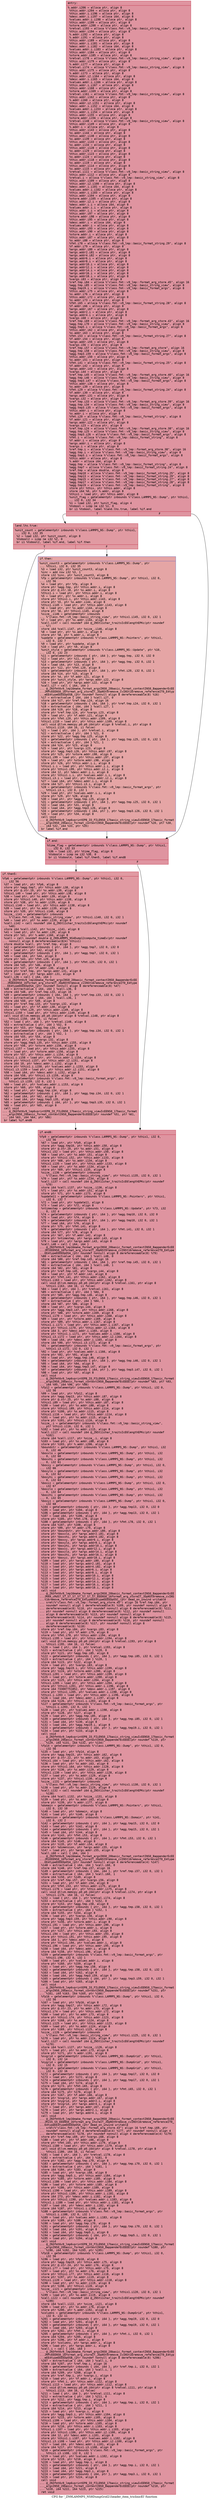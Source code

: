 digraph "CFG for '_ZN9LAMMPS_NS8DumpGrid21header_item_triclinicEl' function" {
	label="CFG for '_ZN9LAMMPS_NS8DumpGrid21header_item_triclinicEl' function";

	Node0x557f62c74370 [shape=record,color="#b70d28ff", style=filled, fillcolor="#b70d2870" fontname="Courier",label="{entry:\l|  %.addr.i206 = alloca ptr, align 8\l  %this.addr.i204 = alloca ptr, align 8\l  %this.addr.i.i196 = alloca ptr, align 8\l  %desc.addr.i.i197 = alloca i64, align 8\l  %values.addr.i.i198 = alloca ptr, align 8\l  %this.addr.i199 = alloca ptr, align 8\l  %store.addr.i200 = alloca ptr, align 8\l  %retval.i193 = alloca %\"class.fmt::v9_lmp::basic_string_view\", align 8\l  %this.addr.i194 = alloca ptr, align 8\l  %.addr.i192 = alloca ptr, align 8\l  %.addr.i191 = alloca ptr, align 8\l  %this.addr.i189 = alloca ptr, align 8\l  %this.addr.i.i181 = alloca ptr, align 8\l  %desc.addr.i.i182 = alloca i64, align 8\l  %values.addr.i.i183 = alloca ptr, align 8\l  %this.addr.i184 = alloca ptr, align 8\l  %store.addr.i185 = alloca ptr, align 8\l  %retval.i178 = alloca %\"class.fmt::v9_lmp::basic_string_view\", align 8\l  %this.addr.i179 = alloca ptr, align 8\l  %.addr.i177 = alloca ptr, align 8\l  %retval.i174 = alloca %\"class.fmt::v9_lmp::basic_string_view\", align 8\l  %this.addr.i175 = alloca ptr, align 8\l  %.addr.i173 = alloca ptr, align 8\l  %this.addr.i2.i164 = alloca ptr, align 8\l  %desc.addr.i.i165 = alloca i64, align 8\l  %values.addr.i.i166 = alloca ptr, align 8\l  %this.addr.i.i167 = alloca ptr, align 8\l  %this.addr.i168 = alloca ptr, align 8\l  %store.addr.i169 = alloca ptr, align 8\l  %retval.i161 = alloca %\"class.fmt::v9_lmp::basic_string_view\", align 8\l  %this.addr.i162 = alloca ptr, align 8\l  %.addr.i160 = alloca ptr, align 8\l  %this.addr.i2.i151 = alloca ptr, align 8\l  %desc.addr.i.i152 = alloca i64, align 8\l  %values.addr.i.i153 = alloca ptr, align 8\l  %this.addr.i.i154 = alloca ptr, align 8\l  %this.addr.i155 = alloca ptr, align 8\l  %store.addr.i156 = alloca ptr, align 8\l  %retval.i148 = alloca %\"class.fmt::v9_lmp::basic_string_view\", align 8\l  %this.addr.i149 = alloca ptr, align 8\l  %.addr.i = alloca ptr, align 8\l  %this.addr.i143 = alloca ptr, align 8\l  %s.addr.i144 = alloca ptr, align 8\l  %this.addr.i138 = alloca ptr, align 8\l  %s.addr.i139 = alloca ptr, align 8\l  %this.addr.i133 = alloca ptr, align 8\l  %s.addr.i134 = alloca ptr, align 8\l  %this.addr.i128 = alloca ptr, align 8\l  %s.addr.i129 = alloca ptr, align 8\l  %this.addr.i123 = alloca ptr, align 8\l  %s.addr.i124 = alloca ptr, align 8\l  %this.addr.i118 = alloca ptr, align 8\l  %s.addr.i119 = alloca ptr, align 8\l  %this.addr.i114 = alloca ptr, align 8\l  %s.addr.i115 = alloca ptr, align 8\l  %retval.i111 = alloca %\"class.fmt::v9_lmp::basic_string_view\", align 8\l  %this.addr.i112 = alloca ptr, align 8\l  %retval.i = alloca %\"class.fmt::v9_lmp::basic_string_view\", align 8\l  %this.addr.i109 = alloca ptr, align 8\l  %this.addr.i2.i100 = alloca ptr, align 8\l  %desc.addr.i.i101 = alloca i64, align 8\l  %values.addr.i.i102 = alloca ptr, align 8\l  %this.addr.i.i103 = alloca ptr, align 8\l  %this.addr.i104 = alloca ptr, align 8\l  %store.addr.i105 = alloca ptr, align 8\l  %this.addr.i2.i = alloca ptr, align 8\l  %desc.addr.i.i = alloca i64, align 8\l  %values.addr.i.i = alloca ptr, align 8\l  %this.addr.i.i = alloca ptr, align 8\l  %this.addr.i97 = alloca ptr, align 8\l  %store.addr.i98 = alloca ptr, align 8\l  %this.addr.i95 = alloca ptr, align 8\l  %desc.addr.i = alloca i64, align 8\l  %values.addr.i = alloca ptr, align 8\l  %this.addr.i93 = alloca ptr, align 8\l  %this.addr.i90 = alloca ptr, align 8\l  %store.addr.i = alloca ptr, align 8\l  %this.addr.i87 = alloca ptr, align 8\l  %s.addr.i88 = alloca ptr, align 8\l  %fmt.i78 = alloca %\"class.fmt::v9_lmp::basic_format_string.29\", align 8\l  %f.addr.i79 = alloca ptr, align 8\l  %args.addr.i80 = alloca ptr, align 8\l  %args.addr2.i81 = alloca ptr, align 8\l  %args.addr4.i82 = alloca ptr, align 8\l  %args.addr6.i = alloca ptr, align 8\l  %args.addr8.i = alloca ptr, align 8\l  %args.addr10.i = alloca ptr, align 8\l  %args.addr12.i = alloca ptr, align 8\l  %args.addr14.i = alloca ptr, align 8\l  %args.addr16.i = alloca ptr, align 8\l  %args.addr18.i = alloca ptr, align 8\l  %vargs.i83 = alloca ptr, align 8\l  %ref.tmp.i84 = alloca %\"class.fmt::v9_lmp::format_arg_store.45\", align 16\l  %agg.tmp.i85 = alloca %\"class.fmt::v9_lmp::basic_string_view\", align 8\l  %agg.tmp19.i = alloca %\"class.fmt::v9_lmp::basic_format_args\", align 8\l  %this.addr.i75 = alloca ptr, align 8\l  %s.addr.i76 = alloca ptr, align 8\l  %this.addr.i72 = alloca ptr, align 8\l  %s.addr.i73 = alloca ptr, align 8\l  %fmt.i65 = alloca %\"class.fmt::v9_lmp::basic_format_string.28\", align 8\l  %f.addr.i66 = alloca ptr, align 8\l  %args.addr.i67 = alloca ptr, align 8\l  %args.addr2.i = alloca ptr, align 8\l  %args.addr4.i = alloca ptr, align 8\l  %vargs.i68 = alloca ptr, align 8\l  %ref.tmp.i69 = alloca %\"class.fmt::v9_lmp::format_arg_store.43\", align 16\l  %agg.tmp.i70 = alloca %\"class.fmt::v9_lmp::basic_string_view\", align 8\l  %agg.tmp5.i = alloca %\"class.fmt::v9_lmp::basic_format_args\", align 8\l  %this.addr.i62 = alloca ptr, align 8\l  %s.addr.i63 = alloca ptr, align 8\l  %fmt.i53 = alloca %\"class.fmt::v9_lmp::basic_format_string.27\", align 8\l  %f.addr.i54 = alloca ptr, align 8\l  %args.addr.i55 = alloca ptr, align 8\l  %vargs.i56 = alloca ptr, align 8\l  %ref.tmp.i57 = alloca %\"class.fmt::v9_lmp::format_arg_store\", align 16\l  %agg.tmp.i58 = alloca %\"class.fmt::v9_lmp::basic_string_view\", align 8\l  %agg.tmp3.i59 = alloca %\"class.fmt::v9_lmp::basic_format_args\", align 8\l  %this.addr.i50 = alloca ptr, align 8\l  %s.addr.i51 = alloca ptr, align 8\l  %fmt.i41 = alloca %\"class.fmt::v9_lmp::basic_format_string.25\", align 8\l  %f.addr.i42 = alloca ptr, align 8\l  %args.addr.i43 = alloca ptr, align 8\l  %vargs.i44 = alloca ptr, align 8\l  %ref.tmp.i45 = alloca %\"class.fmt::v9_lmp::format_arg_store.40\", align 16\l  %agg.tmp.i46 = alloca %\"class.fmt::v9_lmp::basic_string_view\", align 8\l  %agg.tmp3.i47 = alloca %\"class.fmt::v9_lmp::basic_format_args\", align 8\l  %this.addr.i38 = alloca ptr, align 8\l  %s.addr.i39 = alloca ptr, align 8\l  %fmt.i29 = alloca %\"class.fmt::v9_lmp::basic_format_string.24\", align 8\l  %f.addr.i30 = alloca ptr, align 8\l  %args.addr.i31 = alloca ptr, align 8\l  %vargs.i32 = alloca ptr, align 8\l  %ref.tmp.i33 = alloca %\"class.fmt::v9_lmp::format_arg_store.39\", align 16\l  %agg.tmp.i34 = alloca %\"class.fmt::v9_lmp::basic_string_view\", align 8\l  %agg.tmp3.i35 = alloca %\"class.fmt::v9_lmp::basic_format_args\", align 8\l  %this.addr.i = alloca ptr, align 8\l  %s.addr.i = alloca ptr, align 8\l  %fmt.i20 = alloca %\"class.fmt::v9_lmp::basic_format_string\", align 8\l  %f.addr.i21 = alloca ptr, align 8\l  %args.addr.i22 = alloca ptr, align 8\l  %vargs.i23 = alloca ptr, align 8\l  %ref.tmp.i24 = alloca %\"class.fmt::v9_lmp::format_arg_store.38\", align 16\l  %agg.tmp.i25 = alloca %\"class.fmt::v9_lmp::basic_string_view\", align 8\l  %agg.tmp3.i26 = alloca %\"class.fmt::v9_lmp::basic_format_args\", align 8\l  %fmt.i = alloca %\"class.fmt::v9_lmp::basic_format_string\", align 8\l  %f.addr.i = alloca ptr, align 8\l  %args.addr.i = alloca ptr, align 8\l  %vargs.i = alloca ptr, align 8\l  %ref.tmp.i = alloca %\"class.fmt::v9_lmp::format_arg_store.38\", align 16\l  %agg.tmp.i = alloca %\"class.fmt::v9_lmp::basic_string_view\", align 8\l  %agg.tmp3.i = alloca %\"class.fmt::v9_lmp::basic_format_args\", align 8\l  %this.addr = alloca ptr, align 8\l  %.addr = alloca i64, align 8\l  %agg.tmp = alloca %\"class.fmt::v9_lmp::basic_format_string\", align 8\l  %agg.tmp7 = alloca %\"class.fmt::v9_lmp::basic_format_string.24\", align 8\l  %ref.tmp = alloca double, align 8\l  %agg.tmp10 = alloca %\"class.fmt::v9_lmp::basic_format_string.25\", align 8\l  %agg.tmp13 = alloca %\"class.fmt::v9_lmp::basic_format_string.29\", align 8\l  %agg.tmp15 = alloca %\"class.fmt::v9_lmp::basic_format_string.27\", align 8\l  %agg.tmp17 = alloca %\"class.fmt::v9_lmp::basic_format_string.28\", align 8\l  %agg.tmp19 = alloca %\"class.fmt::v9_lmp::basic_format_string\", align 8\l  store ptr %this, ptr %this.addr, align 8\l  store i64 %0, ptr %.addr, align 8\l  %this1 = load ptr, ptr %this.addr, align 8\l  %unit_flag = getelementptr inbounds %\"class.LAMMPS_NS::Dump\", ptr %this1,\l... i32 0, i32 34\l  %1 = load i32, ptr %unit_flag, align 4\l  %tobool = icmp ne i32 %1, 0\l  br i1 %tobool, label %land.lhs.true, label %if.end\l|{<s0>T|<s1>F}}"];
	Node0x557f62c74370:s0 -> Node0x557f62c7e0f0[tooltip="entry -> land.lhs.true\nProbability 62.50%" ];
	Node0x557f62c74370:s1 -> Node0x557f62c7e170[tooltip="entry -> if.end\nProbability 37.50%" ];
	Node0x557f62c7e0f0 [shape=record,color="#b70d28ff", style=filled, fillcolor="#bb1b2c70" fontname="Courier",label="{land.lhs.true:\l|  %unit_count = getelementptr inbounds %\"class.LAMMPS_NS::Dump\", ptr %this1,\l... i32 0, i32 35\l  %2 = load i32, ptr %unit_count, align 8\l  %tobool2 = icmp ne i32 %2, 0\l  br i1 %tobool2, label %if.end, label %if.then\l|{<s0>T|<s1>F}}"];
	Node0x557f62c7e0f0:s0 -> Node0x557f62c7e170[tooltip="land.lhs.true -> if.end\nProbability 62.50%" ];
	Node0x557f62c7e0f0:s1 -> Node0x557f62c7e4e0[tooltip="land.lhs.true -> if.then\nProbability 37.50%" ];
	Node0x557f62c7e4e0 [shape=record,color="#3d50c3ff", style=filled, fillcolor="#c5333470" fontname="Courier",label="{if.then:\l|  %unit_count3 = getelementptr inbounds %\"class.LAMMPS_NS::Dump\", ptr\l... %this1, i32 0, i32 35\l  %3 = load i32, ptr %unit_count3, align 8\l  %inc = add nsw i32 %3, 1\l  store i32 %inc, ptr %unit_count3, align 8\l  %fp = getelementptr inbounds %\"class.LAMMPS_NS::Dump\", ptr %this1, i32 0,\l... i32 56\l  %4 = load ptr, ptr %fp, align 8\l  store ptr %agg.tmp, ptr %this.addr.i, align 8\l  store ptr @.str.18, ptr %s.addr.i, align 8\l  %this1.i = load ptr, ptr %this.addr.i, align 8\l  %5 = load ptr, ptr %s.addr.i, align 8\l  store ptr %this1.i, ptr %this.addr.i143, align 8\l  store ptr %5, ptr %s.addr.i144, align 8\l  %this1.i145 = load ptr, ptr %this.addr.i143, align 8\l  %6 = load ptr, ptr %s.addr.i144, align 8\l  store ptr %6, ptr %this1.i145, align 8\l  %size_.i146 = getelementptr inbounds\l... %\"class.fmt::v9_lmp::basic_string_view\", ptr %this1.i145, i32 0, i32 1\l  %7 = load ptr, ptr %s.addr.i144, align 8\l  %call.i147 = call noundef i64 @_ZNSt11char_traitsIcE6lengthEPKc(ptr noundef\l... %7)\l  store i64 %call.i147, ptr %size_.i146, align 8\l  %8 = load ptr, ptr %s.addr.i, align 8\l  store ptr %8, ptr %.addr.i, align 8\l  %update = getelementptr inbounds %\"class.LAMMPS_NS::Pointers\", ptr %this1,\l... i32 0, i32 7\l  %9 = load ptr, ptr %update, align 8\l  %10 = load ptr, ptr %9, align 8\l  %unit_style = getelementptr inbounds %\"class.LAMMPS_NS::Update\", ptr %10,\l... i32 0, i32 23\l  %11 = getelementptr inbounds \{ ptr, i64 \}, ptr %agg.tmp, i32 0, i32 0\l  %12 = load ptr, ptr %11, align 8\l  %13 = getelementptr inbounds \{ ptr, i64 \}, ptr %agg.tmp, i32 0, i32 1\l  %14 = load i64, ptr %13, align 8\l  store ptr %12, ptr %fmt.i20, align 8\l  %15 = getelementptr inbounds \{ ptr, i64 \}, ptr %fmt.i20, i32 0, i32 1\l  store i64 %14, ptr %15, align 8\l  store ptr %4, ptr %f.addr.i21, align 8\l  store ptr %unit_style, ptr %args.addr.i22, align 8\l  %16 = load ptr, ptr %args.addr.i22, align 8\l  %call.i27 = call \{ i64, i64 \}\l... @_ZN3fmt6v9_lmp16make_format_argsINS0_20basic_format_contextINS0_8appenderEcEE\l...JRPcEEENS0_16format_arg_storeIT_JDpNSt9remove_cvINSt16remove_referenceIT0_E4typ\l...eEE4typeEEEEDpOSB_(ptr noundef nonnull align 8 dereferenceable(8) %16)\l  %17 = extractvalue \{ i64, i64 \} %call.i27, 0\l  store i64 %17, ptr %ref.tmp.i24, align 16\l  %18 = getelementptr inbounds \{ i64, i64 \}, ptr %ref.tmp.i24, i32 0, i32 1\l  %19 = extractvalue \{ i64, i64 \} %call.i27, 1\l  store i64 %19, ptr %18, align 8\l  store ptr %ref.tmp.i24, ptr %vargs.i23, align 8\l  %20 = load ptr, ptr %f.addr.i21, align 8\l  store ptr %fmt.i20, ptr %this.addr.i109, align 8\l  %this1.i110 = load ptr, ptr %this.addr.i109, align 8\l  call void @llvm.memcpy.p0.p0.i64(ptr align 8 %retval.i, ptr align 8\l... %this1.i110, i64 16, i1 false)\l  %21 = load \{ ptr, i64 \}, ptr %retval.i, align 8\l  %22 = extractvalue \{ ptr, i64 \} %21, 0\l  store ptr %22, ptr %agg.tmp.i25, align 8\l  %23 = getelementptr inbounds \{ ptr, i64 \}, ptr %agg.tmp.i25, i32 0, i32 1\l  %24 = extractvalue \{ ptr, i64 \} %21, 1\l  store i64 %24, ptr %23, align 8\l  %25 = load ptr, ptr %vargs.i23, align 8\l  store ptr %agg.tmp3.i26, ptr %this.addr.i97, align 8\l  store ptr %25, ptr %store.addr.i98, align 8\l  %this1.i99 = load ptr, ptr %this.addr.i97, align 8\l  %26 = load ptr, ptr %store.addr.i98, align 8\l  store ptr %26, ptr %this.addr.i.i, align 8\l  %this1.i.i = load ptr, ptr %this.addr.i.i, align 8\l  store ptr %this1.i99, ptr %this.addr.i2.i, align 8\l  store i64 12, ptr %desc.addr.i.i, align 8\l  store ptr %this1.i.i, ptr %values.addr.i.i, align 8\l  %this1.i3.i = load ptr, ptr %this.addr.i2.i, align 8\l  %27 = load i64, ptr %desc.addr.i.i, align 8\l  store i64 %27, ptr %this1.i3.i, align 8\l  %28 = getelementptr inbounds %\"class.fmt::v9_lmp::basic_format_args\", ptr\l... %this1.i3.i, i32 0, i32 1\l  %29 = load ptr, ptr %values.addr.i.i, align 8\l  store ptr %29, ptr %28, align 8\l  %30 = load ptr, ptr %agg.tmp.i25, align 8\l  %31 = getelementptr inbounds \{ ptr, i64 \}, ptr %agg.tmp.i25, i32 0, i32 1\l  %32 = load i64, ptr %31, align 8\l  %33 = load i64, ptr %agg.tmp3.i26, align 8\l  %34 = getelementptr inbounds \{ i64, ptr \}, ptr %agg.tmp3.i26, i32 0, i32 1\l  %35 = load ptr, ptr %34, align 8\l  call void\l... @_ZN3fmt6v9_lmp6vprintEP8_IO_FILENS0_17basic_string_viewIcEENS0_17basic_format\l..._argsINS0_20basic_format_contextINS0_8appenderEcEEEE(ptr noundef %20, ptr %30,\l... i64 %32, i64 %33, ptr %35)\l  br label %if.end\l}"];
	Node0x557f62c7e4e0 -> Node0x557f62c7e170[tooltip="if.then -> if.end\nProbability 100.00%" ];
	Node0x557f62c7e170 [shape=record,color="#b70d28ff", style=filled, fillcolor="#b70d2870" fontname="Courier",label="{if.end:\l|  %time_flag = getelementptr inbounds %\"class.LAMMPS_NS::Dump\", ptr %this1,\l... i32 0, i32 33\l  %36 = load i32, ptr %time_flag, align 8\l  %tobool4 = icmp ne i32 %36, 0\l  br i1 %tobool4, label %if.then5, label %if.end8\l|{<s0>T|<s1>F}}"];
	Node0x557f62c7e170:s0 -> Node0x557f62c81a90[tooltip="if.end -> if.then5\nProbability 62.50%" ];
	Node0x557f62c7e170:s1 -> Node0x557f62c81b10[tooltip="if.end -> if.end8\nProbability 37.50%" ];
	Node0x557f62c81a90 [shape=record,color="#b70d28ff", style=filled, fillcolor="#bb1b2c70" fontname="Courier",label="{if.then5:\l|  %fp6 = getelementptr inbounds %\"class.LAMMPS_NS::Dump\", ptr %this1, i32 0,\l... i32 56\l  %37 = load ptr, ptr %fp6, align 8\l  store ptr %agg.tmp7, ptr %this.addr.i38, align 8\l  store ptr @.str.19, ptr %s.addr.i39, align 8\l  %this1.i40 = load ptr, ptr %this.addr.i38, align 8\l  %38 = load ptr, ptr %s.addr.i39, align 8\l  store ptr %this1.i40, ptr %this.addr.i138, align 8\l  store ptr %38, ptr %s.addr.i139, align 8\l  %this1.i140 = load ptr, ptr %this.addr.i138, align 8\l  %39 = load ptr, ptr %s.addr.i139, align 8\l  store ptr %39, ptr %this1.i140, align 8\l  %size_.i141 = getelementptr inbounds\l... %\"class.fmt::v9_lmp::basic_string_view\", ptr %this1.i140, i32 0, i32 1\l  %40 = load ptr, ptr %s.addr.i139, align 8\l  %call.i142 = call noundef i64 @_ZNSt11char_traitsIcE6lengthEPKc(ptr noundef\l... %40)\l  store i64 %call.i142, ptr %size_.i141, align 8\l  %41 = load ptr, ptr %s.addr.i39, align 8\l  store ptr %41, ptr %.addr.i160, align 8\l  %call = call noundef double @_ZN9LAMMPS_NS4Dump12compute_timeEv(ptr noundef\l... nonnull align 8 dereferenceable(824) %this1)\l  store double %call, ptr %ref.tmp, align 8\l  %42 = getelementptr inbounds \{ ptr, i64 \}, ptr %agg.tmp7, i32 0, i32 0\l  %43 = load ptr, ptr %42, align 8\l  %44 = getelementptr inbounds \{ ptr, i64 \}, ptr %agg.tmp7, i32 0, i32 1\l  %45 = load i64, ptr %44, align 8\l  store ptr %43, ptr %fmt.i29, align 8\l  %46 = getelementptr inbounds \{ ptr, i64 \}, ptr %fmt.i29, i32 0, i32 1\l  store i64 %45, ptr %46, align 8\l  store ptr %37, ptr %f.addr.i30, align 8\l  store ptr %ref.tmp, ptr %args.addr.i31, align 8\l  %47 = load ptr, ptr %args.addr.i31, align 8\l  %call.i36 = call \{ i64, i64 \}\l... @_ZN3fmt6v9_lmp16make_format_argsINS0_20basic_format_contextINS0_8appenderEcEE\l...JRdEEENS0_16format_arg_storeIT_JDpNSt9remove_cvINSt16remove_referenceIT0_E4type\l...EE4typeEEEEDpOSA_(ptr noundef nonnull align 8 dereferenceable(8) %47)\l  %48 = extractvalue \{ i64, i64 \} %call.i36, 0\l  store i64 %48, ptr %ref.tmp.i33, align 16\l  %49 = getelementptr inbounds \{ i64, i64 \}, ptr %ref.tmp.i33, i32 0, i32 1\l  %50 = extractvalue \{ i64, i64 \} %call.i36, 1\l  store i64 %50, ptr %49, align 8\l  store ptr %ref.tmp.i33, ptr %vargs.i32, align 8\l  %51 = load ptr, ptr %f.addr.i30, align 8\l  store ptr %fmt.i29, ptr %this.addr.i149, align 8\l  %this1.i150 = load ptr, ptr %this.addr.i149, align 8\l  call void @llvm.memcpy.p0.p0.i64(ptr align 8 %retval.i148, ptr align 8\l... %this1.i150, i64 16, i1 false)\l  %52 = load \{ ptr, i64 \}, ptr %retval.i148, align 8\l  %53 = extractvalue \{ ptr, i64 \} %52, 0\l  store ptr %53, ptr %agg.tmp.i34, align 8\l  %54 = getelementptr inbounds \{ ptr, i64 \}, ptr %agg.tmp.i34, i32 0, i32 1\l  %55 = extractvalue \{ ptr, i64 \} %52, 1\l  store i64 %55, ptr %54, align 8\l  %56 = load ptr, ptr %vargs.i32, align 8\l  store ptr %agg.tmp3.i35, ptr %this.addr.i155, align 8\l  store ptr %56, ptr %store.addr.i156, align 8\l  %this1.i157 = load ptr, ptr %this.addr.i155, align 8\l  %57 = load ptr, ptr %store.addr.i156, align 8\l  store ptr %57, ptr %this.addr.i.i154, align 8\l  %this1.i.i158 = load ptr, ptr %this.addr.i.i154, align 8\l  store ptr %this1.i157, ptr %this.addr.i2.i151, align 8\l  store i64 10, ptr %desc.addr.i.i152, align 8\l  store ptr %this1.i.i158, ptr %values.addr.i.i153, align 8\l  %this1.i3.i159 = load ptr, ptr %this.addr.i2.i151, align 8\l  %58 = load i64, ptr %desc.addr.i.i152, align 8\l  store i64 %58, ptr %this1.i3.i159, align 8\l  %59 = getelementptr inbounds %\"class.fmt::v9_lmp::basic_format_args\", ptr\l... %this1.i3.i159, i32 0, i32 1\l  %60 = load ptr, ptr %values.addr.i.i153, align 8\l  store ptr %60, ptr %59, align 8\l  %61 = load ptr, ptr %agg.tmp.i34, align 8\l  %62 = getelementptr inbounds \{ ptr, i64 \}, ptr %agg.tmp.i34, i32 0, i32 1\l  %63 = load i64, ptr %62, align 8\l  %64 = load i64, ptr %agg.tmp3.i35, align 8\l  %65 = getelementptr inbounds \{ i64, ptr \}, ptr %agg.tmp3.i35, i32 0, i32 1\l  %66 = load ptr, ptr %65, align 8\l  call void\l... @_ZN3fmt6v9_lmp6vprintEP8_IO_FILENS0_17basic_string_viewIcEENS0_17basic_format\l..._argsINS0_20basic_format_contextINS0_8appenderEcEEEE(ptr noundef %51, ptr %61,\l... i64 %63, i64 %64, ptr %66)\l  br label %if.end8\l}"];
	Node0x557f62c81a90 -> Node0x557f62c81b10[tooltip="if.then5 -> if.end8\nProbability 100.00%" ];
	Node0x557f62c81b10 [shape=record,color="#b70d28ff", style=filled, fillcolor="#b70d2870" fontname="Courier",label="{if.end8:\l|  %fp9 = getelementptr inbounds %\"class.LAMMPS_NS::Dump\", ptr %this1, i32 0,\l... i32 56\l  %67 = load ptr, ptr %fp9, align 8\l  store ptr %agg.tmp10, ptr %this.addr.i50, align 8\l  store ptr @.str.20, ptr %s.addr.i51, align 8\l  %this1.i52 = load ptr, ptr %this.addr.i50, align 8\l  %68 = load ptr, ptr %s.addr.i51, align 8\l  store ptr %this1.i52, ptr %this.addr.i133, align 8\l  store ptr %68, ptr %s.addr.i134, align 8\l  %this1.i135 = load ptr, ptr %this.addr.i133, align 8\l  %69 = load ptr, ptr %s.addr.i134, align 8\l  store ptr %69, ptr %this1.i135, align 8\l  %size_.i136 = getelementptr inbounds\l... %\"class.fmt::v9_lmp::basic_string_view\", ptr %this1.i135, i32 0, i32 1\l  %70 = load ptr, ptr %s.addr.i134, align 8\l  %call.i137 = call noundef i64 @_ZNSt11char_traitsIcE6lengthEPKc(ptr noundef\l... %70)\l  store i64 %call.i137, ptr %size_.i136, align 8\l  %71 = load ptr, ptr %s.addr.i51, align 8\l  store ptr %71, ptr %.addr.i173, align 8\l  %update11 = getelementptr inbounds %\"class.LAMMPS_NS::Pointers\", ptr %this1,\l... i32 0, i32 7\l  %72 = load ptr, ptr %update11, align 8\l  %73 = load ptr, ptr %72, align 8\l  %ntimestep = getelementptr inbounds %\"class.LAMMPS_NS::Update\", ptr %73, i32\l... 0, i32 4\l  %74 = getelementptr inbounds \{ ptr, i64 \}, ptr %agg.tmp10, i32 0, i32 0\l  %75 = load ptr, ptr %74, align 8\l  %76 = getelementptr inbounds \{ ptr, i64 \}, ptr %agg.tmp10, i32 0, i32 1\l  %77 = load i64, ptr %76, align 8\l  store ptr %75, ptr %fmt.i41, align 8\l  %78 = getelementptr inbounds \{ ptr, i64 \}, ptr %fmt.i41, i32 0, i32 1\l  store i64 %77, ptr %78, align 8\l  store ptr %67, ptr %f.addr.i42, align 8\l  store ptr %ntimestep, ptr %args.addr.i43, align 8\l  %79 = load ptr, ptr %args.addr.i43, align 8\l  %call.i48 = call \{ i64, i64 \}\l... @_ZN3fmt6v9_lmp16make_format_argsINS0_20basic_format_contextINS0_8appenderEcEE\l...JRlEEENS0_16format_arg_storeIT_JDpNSt9remove_cvINSt16remove_referenceIT0_E4type\l...EE4typeEEEEDpOSA_(ptr noundef nonnull align 8 dereferenceable(8) %79)\l  %80 = extractvalue \{ i64, i64 \} %call.i48, 0\l  store i64 %80, ptr %ref.tmp.i45, align 16\l  %81 = getelementptr inbounds \{ i64, i64 \}, ptr %ref.tmp.i45, i32 0, i32 1\l  %82 = extractvalue \{ i64, i64 \} %call.i48, 1\l  store i64 %82, ptr %81, align 8\l  store ptr %ref.tmp.i45, ptr %vargs.i44, align 8\l  %83 = load ptr, ptr %f.addr.i42, align 8\l  store ptr %fmt.i41, ptr %this.addr.i162, align 8\l  %this1.i163 = load ptr, ptr %this.addr.i162, align 8\l  call void @llvm.memcpy.p0.p0.i64(ptr align 8 %retval.i161, ptr align 8\l... %this1.i163, i64 16, i1 false)\l  %84 = load \{ ptr, i64 \}, ptr %retval.i161, align 8\l  %85 = extractvalue \{ ptr, i64 \} %84, 0\l  store ptr %85, ptr %agg.tmp.i46, align 8\l  %86 = getelementptr inbounds \{ ptr, i64 \}, ptr %agg.tmp.i46, i32 0, i32 1\l  %87 = extractvalue \{ ptr, i64 \} %84, 1\l  store i64 %87, ptr %86, align 8\l  %88 = load ptr, ptr %vargs.i44, align 8\l  store ptr %agg.tmp3.i47, ptr %this.addr.i168, align 8\l  store ptr %88, ptr %store.addr.i169, align 8\l  %this1.i170 = load ptr, ptr %this.addr.i168, align 8\l  %89 = load ptr, ptr %store.addr.i169, align 8\l  store ptr %89, ptr %this.addr.i.i167, align 8\l  %this1.i.i171 = load ptr, ptr %this.addr.i.i167, align 8\l  store ptr %this1.i170, ptr %this.addr.i2.i164, align 8\l  store i64 3, ptr %desc.addr.i.i165, align 8\l  store ptr %this1.i.i171, ptr %values.addr.i.i166, align 8\l  %this1.i3.i172 = load ptr, ptr %this.addr.i2.i164, align 8\l  %90 = load i64, ptr %desc.addr.i.i165, align 8\l  store i64 %90, ptr %this1.i3.i172, align 8\l  %91 = getelementptr inbounds %\"class.fmt::v9_lmp::basic_format_args\", ptr\l... %this1.i3.i172, i32 0, i32 1\l  %92 = load ptr, ptr %values.addr.i.i166, align 8\l  store ptr %92, ptr %91, align 8\l  %93 = load ptr, ptr %agg.tmp.i46, align 8\l  %94 = getelementptr inbounds \{ ptr, i64 \}, ptr %agg.tmp.i46, i32 0, i32 1\l  %95 = load i64, ptr %94, align 8\l  %96 = load i64, ptr %agg.tmp3.i47, align 8\l  %97 = getelementptr inbounds \{ i64, ptr \}, ptr %agg.tmp3.i47, i32 0, i32 1\l  %98 = load ptr, ptr %97, align 8\l  call void\l... @_ZN3fmt6v9_lmp6vprintEP8_IO_FILENS0_17basic_string_viewIcEENS0_17basic_format\l..._argsINS0_20basic_format_contextINS0_8appenderEcEEEE(ptr noundef %83, ptr %93,\l... i64 %95, i64 %96, ptr %98)\l  %fp12 = getelementptr inbounds %\"class.LAMMPS_NS::Dump\", ptr %this1, i32 0,\l... i32 56\l  %99 = load ptr, ptr %fp12, align 8\l  store ptr %agg.tmp13, ptr %this.addr.i87, align 8\l  store ptr @.str.25, ptr %s.addr.i88, align 8\l  %this1.i89 = load ptr, ptr %this.addr.i87, align 8\l  %100 = load ptr, ptr %s.addr.i88, align 8\l  store ptr %this1.i89, ptr %this.addr.i114, align 8\l  store ptr %100, ptr %s.addr.i115, align 8\l  %this1.i116 = load ptr, ptr %this.addr.i114, align 8\l  %101 = load ptr, ptr %s.addr.i115, align 8\l  store ptr %101, ptr %this1.i116, align 8\l  %size_.i = getelementptr inbounds %\"class.fmt::v9_lmp::basic_string_view\",\l... ptr %this1.i116, i32 0, i32 1\l  %102 = load ptr, ptr %s.addr.i115, align 8\l  %call.i117 = call noundef i64 @_ZNSt11char_traitsIcE6lengthEPKc(ptr noundef\l... %102)\l  store i64 %call.i117, ptr %size_.i, align 8\l  %103 = load ptr, ptr %s.addr.i88, align 8\l  store ptr %103, ptr %.addr.i206, align 8\l  %boundstr = getelementptr inbounds %\"class.LAMMPS_NS::Dump\", ptr %this1, i32\l... 0, i32 46\l  %boxxlo = getelementptr inbounds %\"class.LAMMPS_NS::Dump\", ptr %this1, i32\l... 0, i32 60\l  %boxxhi = getelementptr inbounds %\"class.LAMMPS_NS::Dump\", ptr %this1, i32\l... 0, i32 61\l  %boxxy = getelementptr inbounds %\"class.LAMMPS_NS::Dump\", ptr %this1, i32 0,\l... i32 66\l  %boxylo = getelementptr inbounds %\"class.LAMMPS_NS::Dump\", ptr %this1, i32\l... 0, i32 62\l  %boxyhi = getelementptr inbounds %\"class.LAMMPS_NS::Dump\", ptr %this1, i32\l... 0, i32 63\l  %boxxz = getelementptr inbounds %\"class.LAMMPS_NS::Dump\", ptr %this1, i32 0,\l... i32 67\l  %boxzlo = getelementptr inbounds %\"class.LAMMPS_NS::Dump\", ptr %this1, i32\l... 0, i32 64\l  %boxzhi = getelementptr inbounds %\"class.LAMMPS_NS::Dump\", ptr %this1, i32\l... 0, i32 65\l  %boxyz = getelementptr inbounds %\"class.LAMMPS_NS::Dump\", ptr %this1, i32 0,\l... i32 68\l  %104 = getelementptr inbounds \{ ptr, i64 \}, ptr %agg.tmp13, i32 0, i32 0\l  %105 = load ptr, ptr %104, align 8\l  %106 = getelementptr inbounds \{ ptr, i64 \}, ptr %agg.tmp13, i32 0, i32 1\l  %107 = load i64, ptr %106, align 8\l  store ptr %105, ptr %fmt.i78, align 8\l  %108 = getelementptr inbounds \{ ptr, i64 \}, ptr %fmt.i78, i32 0, i32 1\l  store i64 %107, ptr %108, align 8\l  store ptr %99, ptr %f.addr.i79, align 8\l  store ptr %boundstr, ptr %args.addr.i80, align 8\l  store ptr %boxxlo, ptr %args.addr2.i81, align 8\l  store ptr %boxxhi, ptr %args.addr4.i82, align 8\l  store ptr %boxxy, ptr %args.addr6.i, align 8\l  store ptr %boxylo, ptr %args.addr8.i, align 8\l  store ptr %boxyhi, ptr %args.addr10.i, align 8\l  store ptr %boxxz, ptr %args.addr12.i, align 8\l  store ptr %boxzlo, ptr %args.addr14.i, align 8\l  store ptr %boxzhi, ptr %args.addr16.i, align 8\l  store ptr %boxyz, ptr %args.addr18.i, align 8\l  %109 = load ptr, ptr %args.addr.i80, align 8\l  %110 = load ptr, ptr %args.addr2.i81, align 8\l  %111 = load ptr, ptr %args.addr4.i82, align 8\l  %112 = load ptr, ptr %args.addr6.i, align 8\l  %113 = load ptr, ptr %args.addr8.i, align 8\l  %114 = load ptr, ptr %args.addr10.i, align 8\l  %115 = load ptr, ptr %args.addr12.i, align 8\l  %116 = load ptr, ptr %args.addr14.i, align 8\l  %117 = load ptr, ptr %args.addr16.i, align 8\l  %118 = load ptr, ptr %args.addr18.i, align 8\l  call void\l... @_ZN3fmt6v9_lmp16make_format_argsINS0_20basic_format_contextINS0_8appenderEcEE\l...JRA9_cRdS7_S7_S7_S7_S7_S7_S7_S7_EEENS0_16format_arg_storeIT_JDpNSt9remove_cvINS\l...t16remove_referenceIT0_E4typeEE4typeEEEEDpOSC_(ptr dead_on_unwind writable\l... sret(%\"class.fmt::v9_lmp::format_arg_store.45\") align 16 %ref.tmp.i84, ptr\l... noundef nonnull align 1 dereferenceable(9) %109, ptr noundef nonnull align 8\l... dereferenceable(8) %110, ptr noundef nonnull align 8 dereferenceable(8) %111,\l... ptr noundef nonnull align 8 dereferenceable(8) %112, ptr noundef nonnull\l... align 8 dereferenceable(8) %113, ptr noundef nonnull align 8\l... dereferenceable(8) %114, ptr noundef nonnull align 8 dereferenceable(8) %115,\l... ptr noundef nonnull align 8 dereferenceable(8) %116, ptr noundef nonnull\l... align 8 dereferenceable(8) %117, ptr noundef nonnull align 8\l... dereferenceable(8) %118)\l  store ptr %ref.tmp.i84, ptr %vargs.i83, align 8\l  %119 = load ptr, ptr %f.addr.i79, align 8\l  store ptr %fmt.i78, ptr %this.addr.i194, align 8\l  %this1.i195 = load ptr, ptr %this.addr.i194, align 8\l  call void @llvm.memcpy.p0.p0.i64(ptr align 8 %retval.i193, ptr align 8\l... %this1.i195, i64 16, i1 false)\l  %120 = load \{ ptr, i64 \}, ptr %retval.i193, align 8\l  %121 = extractvalue \{ ptr, i64 \} %120, 0\l  store ptr %121, ptr %agg.tmp.i85, align 8\l  %122 = getelementptr inbounds \{ ptr, i64 \}, ptr %agg.tmp.i85, i32 0, i32 1\l  %123 = extractvalue \{ ptr, i64 \} %120, 1\l  store i64 %123, ptr %122, align 8\l  %124 = load ptr, ptr %vargs.i83, align 8\l  store ptr %agg.tmp19.i, ptr %this.addr.i199, align 8\l  store ptr %124, ptr %store.addr.i200, align 8\l  %this1.i201 = load ptr, ptr %this.addr.i199, align 8\l  %125 = load ptr, ptr %store.addr.i200, align 8\l  store ptr %125, ptr %this.addr.i204, align 8\l  %this1.i205 = load ptr, ptr %this.addr.i204, align 8\l  store ptr %this1.i201, ptr %this.addr.i.i196, align 8\l  store i64 733007751852, ptr %desc.addr.i.i197, align 8\l  store ptr %this1.i205, ptr %values.addr.i.i198, align 8\l  %this1.i.i203 = load ptr, ptr %this.addr.i.i196, align 8\l  %126 = load i64, ptr %desc.addr.i.i197, align 8\l  store i64 %126, ptr %this1.i.i203, align 8\l  %127 = getelementptr inbounds %\"class.fmt::v9_lmp::basic_format_args\", ptr\l... %this1.i.i203, i32 0, i32 1\l  %128 = load ptr, ptr %values.addr.i.i198, align 8\l  store ptr %128, ptr %127, align 8\l  %129 = load ptr, ptr %agg.tmp.i85, align 8\l  %130 = getelementptr inbounds \{ ptr, i64 \}, ptr %agg.tmp.i85, i32 0, i32 1\l  %131 = load i64, ptr %130, align 8\l  %132 = load i64, ptr %agg.tmp19.i, align 8\l  %133 = getelementptr inbounds \{ i64, ptr \}, ptr %agg.tmp19.i, i32 0, i32 1\l  %134 = load ptr, ptr %133, align 8\l  call void\l... @_ZN3fmt6v9_lmp6vprintEP8_IO_FILENS0_17basic_string_viewIcEENS0_17basic_format\l..._argsINS0_20basic_format_contextINS0_8appenderEcEEEE(ptr noundef %119, ptr\l... %129, i64 %131, i64 %132, ptr %134)\l  %fp14 = getelementptr inbounds %\"class.LAMMPS_NS::Dump\", ptr %this1, i32 0,\l... i32 56\l  %135 = load ptr, ptr %fp14, align 8\l  store ptr %agg.tmp15, ptr %this.addr.i62, align 8\l  store ptr @.str.22, ptr %s.addr.i63, align 8\l  %this1.i64 = load ptr, ptr %this.addr.i62, align 8\l  %136 = load ptr, ptr %s.addr.i63, align 8\l  store ptr %this1.i64, ptr %this.addr.i128, align 8\l  store ptr %136, ptr %s.addr.i129, align 8\l  %this1.i130 = load ptr, ptr %this.addr.i128, align 8\l  %137 = load ptr, ptr %s.addr.i129, align 8\l  store ptr %137, ptr %this1.i130, align 8\l  %size_.i131 = getelementptr inbounds\l... %\"class.fmt::v9_lmp::basic_string_view\", ptr %this1.i130, i32 0, i32 1\l  %138 = load ptr, ptr %s.addr.i129, align 8\l  %call.i132 = call noundef i64 @_ZNSt11char_traitsIcE6lengthEPKc(ptr noundef\l... %138)\l  store i64 %call.i132, ptr %size_.i131, align 8\l  %139 = load ptr, ptr %s.addr.i63, align 8\l  store ptr %139, ptr %.addr.i177, align 8\l  %domain = getelementptr inbounds %\"class.LAMMPS_NS::Pointers\", ptr %this1,\l... i32 0, i32 10\l  %140 = load ptr, ptr %domain, align 8\l  %141 = load ptr, ptr %140, align 8\l  %dimension = getelementptr inbounds %\"class.LAMMPS_NS::Domain\", ptr %141,\l... i32 0, i32 2\l  %142 = getelementptr inbounds \{ ptr, i64 \}, ptr %agg.tmp15, i32 0, i32 0\l  %143 = load ptr, ptr %142, align 8\l  %144 = getelementptr inbounds \{ ptr, i64 \}, ptr %agg.tmp15, i32 0, i32 1\l  %145 = load i64, ptr %144, align 8\l  store ptr %143, ptr %fmt.i53, align 8\l  %146 = getelementptr inbounds \{ ptr, i64 \}, ptr %fmt.i53, i32 0, i32 1\l  store i64 %145, ptr %146, align 8\l  store ptr %135, ptr %f.addr.i54, align 8\l  store ptr %dimension, ptr %args.addr.i55, align 8\l  %147 = load ptr, ptr %args.addr.i55, align 8\l  %call.i60 = call \{ i64, i64 \}\l... @_ZN3fmt6v9_lmp16make_format_argsINS0_20basic_format_contextINS0_8appenderEcEE\l...JRiEEENS0_16format_arg_storeIT_JDpNSt9remove_cvINSt16remove_referenceIT0_E4type\l...EE4typeEEEEDpOSA_(ptr noundef nonnull align 4 dereferenceable(4) %147)\l  %148 = extractvalue \{ i64, i64 \} %call.i60, 0\l  store i64 %148, ptr %ref.tmp.i57, align 16\l  %149 = getelementptr inbounds \{ i64, i64 \}, ptr %ref.tmp.i57, i32 0, i32 1\l  %150 = extractvalue \{ i64, i64 \} %call.i60, 1\l  store i64 %150, ptr %149, align 8\l  store ptr %ref.tmp.i57, ptr %vargs.i56, align 8\l  %151 = load ptr, ptr %f.addr.i54, align 8\l  store ptr %fmt.i53, ptr %this.addr.i175, align 8\l  %this1.i176 = load ptr, ptr %this.addr.i175, align 8\l  call void @llvm.memcpy.p0.p0.i64(ptr align 8 %retval.i174, ptr align 8\l... %this1.i176, i64 16, i1 false)\l  %152 = load \{ ptr, i64 \}, ptr %retval.i174, align 8\l  %153 = extractvalue \{ ptr, i64 \} %152, 0\l  store ptr %153, ptr %agg.tmp.i58, align 8\l  %154 = getelementptr inbounds \{ ptr, i64 \}, ptr %agg.tmp.i58, i32 0, i32 1\l  %155 = extractvalue \{ ptr, i64 \} %152, 1\l  store i64 %155, ptr %154, align 8\l  %156 = load ptr, ptr %vargs.i56, align 8\l  store ptr %agg.tmp3.i59, ptr %this.addr.i90, align 8\l  store ptr %156, ptr %store.addr.i, align 8\l  %this1.i91 = load ptr, ptr %this.addr.i90, align 8\l  %157 = load ptr, ptr %store.addr.i, align 8\l  store ptr %157, ptr %this.addr.i93, align 8\l  %this1.i94 = load ptr, ptr %this.addr.i93, align 8\l  store ptr %this1.i91, ptr %this.addr.i95, align 8\l  store i64 1, ptr %desc.addr.i, align 8\l  store ptr %this1.i94, ptr %values.addr.i, align 8\l  %this1.i96 = load ptr, ptr %this.addr.i95, align 8\l  %158 = load i64, ptr %desc.addr.i, align 8\l  store i64 %158, ptr %this1.i96, align 8\l  %159 = getelementptr inbounds %\"class.fmt::v9_lmp::basic_format_args\", ptr\l... %this1.i96, i32 0, i32 1\l  %160 = load ptr, ptr %values.addr.i, align 8\l  store ptr %160, ptr %159, align 8\l  %161 = load ptr, ptr %agg.tmp.i58, align 8\l  %162 = getelementptr inbounds \{ ptr, i64 \}, ptr %agg.tmp.i58, i32 0, i32 1\l  %163 = load i64, ptr %162, align 8\l  %164 = load i64, ptr %agg.tmp3.i59, align 8\l  %165 = getelementptr inbounds \{ i64, ptr \}, ptr %agg.tmp3.i59, i32 0, i32 1\l  %166 = load ptr, ptr %165, align 8\l  call void\l... @_ZN3fmt6v9_lmp6vprintEP8_IO_FILENS0_17basic_string_viewIcEENS0_17basic_format\l..._argsINS0_20basic_format_contextINS0_8appenderEcEEEE(ptr noundef %151, ptr\l... %161, i64 %163, i64 %164, ptr %166)\l  %fp16 = getelementptr inbounds %\"class.LAMMPS_NS::Dump\", ptr %this1, i32 0,\l... i32 56\l  %167 = load ptr, ptr %fp16, align 8\l  store ptr %agg.tmp17, ptr %this.addr.i72, align 8\l  store ptr @.str.23, ptr %s.addr.i73, align 8\l  %this1.i74 = load ptr, ptr %this.addr.i72, align 8\l  %168 = load ptr, ptr %s.addr.i73, align 8\l  store ptr %this1.i74, ptr %this.addr.i123, align 8\l  store ptr %168, ptr %s.addr.i124, align 8\l  %this1.i125 = load ptr, ptr %this.addr.i123, align 8\l  %169 = load ptr, ptr %s.addr.i124, align 8\l  store ptr %169, ptr %this1.i125, align 8\l  %size_.i126 = getelementptr inbounds\l... %\"class.fmt::v9_lmp::basic_string_view\", ptr %this1.i125, i32 0, i32 1\l  %170 = load ptr, ptr %s.addr.i124, align 8\l  %call.i127 = call noundef i64 @_ZNSt11char_traitsIcE6lengthEPKc(ptr noundef\l... %170)\l  store i64 %call.i127, ptr %size_.i126, align 8\l  %171 = load ptr, ptr %s.addr.i73, align 8\l  store ptr %171, ptr %.addr.i191, align 8\l  %nxgrid = getelementptr inbounds %\"class.LAMMPS_NS::DumpGrid\", ptr %this1,\l... i32 0, i32 14\l  %nygrid = getelementptr inbounds %\"class.LAMMPS_NS::DumpGrid\", ptr %this1,\l... i32 0, i32 15\l  %nzgrid = getelementptr inbounds %\"class.LAMMPS_NS::DumpGrid\", ptr %this1,\l... i32 0, i32 16\l  %172 = getelementptr inbounds \{ ptr, i64 \}, ptr %agg.tmp17, i32 0, i32 0\l  %173 = load ptr, ptr %172, align 8\l  %174 = getelementptr inbounds \{ ptr, i64 \}, ptr %agg.tmp17, i32 0, i32 1\l  %175 = load i64, ptr %174, align 8\l  store ptr %173, ptr %fmt.i65, align 8\l  %176 = getelementptr inbounds \{ ptr, i64 \}, ptr %fmt.i65, i32 0, i32 1\l  store i64 %175, ptr %176, align 8\l  store ptr %167, ptr %f.addr.i66, align 8\l  store ptr %nxgrid, ptr %args.addr.i67, align 8\l  store ptr %nygrid, ptr %args.addr2.i, align 8\l  store ptr %nzgrid, ptr %args.addr4.i, align 8\l  %177 = load ptr, ptr %args.addr.i67, align 8\l  %178 = load ptr, ptr %args.addr2.i, align 8\l  %179 = load ptr, ptr %args.addr4.i, align 8\l  call void\l... @_ZN3fmt6v9_lmp16make_format_argsINS0_20basic_format_contextINS0_8appenderEcEE\l...JRiS5_S5_EEENS0_16format_arg_storeIT_JDpNSt9remove_cvINSt16remove_referenceIT0_\l...E4typeEE4typeEEEEDpOSA_(ptr dead_on_unwind writable\l... sret(%\"class.fmt::v9_lmp::format_arg_store.43\") align 16 %ref.tmp.i69, ptr\l... noundef nonnull align 4 dereferenceable(4) %177, ptr noundef nonnull align 4\l... dereferenceable(4) %178, ptr noundef nonnull align 4 dereferenceable(4) %179)\l  store ptr %ref.tmp.i69, ptr %vargs.i68, align 8\l  %180 = load ptr, ptr %f.addr.i66, align 8\l  store ptr %fmt.i65, ptr %this.addr.i179, align 8\l  %this1.i180 = load ptr, ptr %this.addr.i179, align 8\l  call void @llvm.memcpy.p0.p0.i64(ptr align 8 %retval.i178, ptr align 8\l... %this1.i180, i64 16, i1 false)\l  %181 = load \{ ptr, i64 \}, ptr %retval.i178, align 8\l  %182 = extractvalue \{ ptr, i64 \} %181, 0\l  store ptr %182, ptr %agg.tmp.i70, align 8\l  %183 = getelementptr inbounds \{ ptr, i64 \}, ptr %agg.tmp.i70, i32 0, i32 1\l  %184 = extractvalue \{ ptr, i64 \} %181, 1\l  store i64 %184, ptr %183, align 8\l  %185 = load ptr, ptr %vargs.i68, align 8\l  store ptr %agg.tmp5.i, ptr %this.addr.i184, align 8\l  store ptr %185, ptr %store.addr.i185, align 8\l  %this1.i186 = load ptr, ptr %this.addr.i184, align 8\l  %186 = load ptr, ptr %store.addr.i185, align 8\l  store ptr %186, ptr %this.addr.i189, align 8\l  %this1.i190 = load ptr, ptr %this.addr.i189, align 8\l  store ptr %this1.i186, ptr %this.addr.i.i181, align 8\l  store i64 273, ptr %desc.addr.i.i182, align 8\l  store ptr %this1.i190, ptr %values.addr.i.i183, align 8\l  %this1.i.i188 = load ptr, ptr %this.addr.i.i181, align 8\l  %187 = load i64, ptr %desc.addr.i.i182, align 8\l  store i64 %187, ptr %this1.i.i188, align 8\l  %188 = getelementptr inbounds %\"class.fmt::v9_lmp::basic_format_args\", ptr\l... %this1.i.i188, i32 0, i32 1\l  %189 = load ptr, ptr %values.addr.i.i183, align 8\l  store ptr %189, ptr %188, align 8\l  %190 = load ptr, ptr %agg.tmp.i70, align 8\l  %191 = getelementptr inbounds \{ ptr, i64 \}, ptr %agg.tmp.i70, i32 0, i32 1\l  %192 = load i64, ptr %191, align 8\l  %193 = load i64, ptr %agg.tmp5.i, align 8\l  %194 = getelementptr inbounds \{ i64, ptr \}, ptr %agg.tmp5.i, i32 0, i32 1\l  %195 = load ptr, ptr %194, align 8\l  call void\l... @_ZN3fmt6v9_lmp6vprintEP8_IO_FILENS0_17basic_string_viewIcEENS0_17basic_format\l..._argsINS0_20basic_format_contextINS0_8appenderEcEEEE(ptr noundef %180, ptr\l... %190, i64 %192, i64 %193, ptr %195)\l  %fp18 = getelementptr inbounds %\"class.LAMMPS_NS::Dump\", ptr %this1, i32 0,\l... i32 56\l  %196 = load ptr, ptr %fp18, align 8\l  store ptr %agg.tmp19, ptr %this.addr.i75, align 8\l  store ptr @.str.24, ptr %s.addr.i76, align 8\l  %this1.i77 = load ptr, ptr %this.addr.i75, align 8\l  %197 = load ptr, ptr %s.addr.i76, align 8\l  store ptr %this1.i77, ptr %this.addr.i118, align 8\l  store ptr %197, ptr %s.addr.i119, align 8\l  %this1.i120 = load ptr, ptr %this.addr.i118, align 8\l  %198 = load ptr, ptr %s.addr.i119, align 8\l  store ptr %198, ptr %this1.i120, align 8\l  %size_.i121 = getelementptr inbounds\l... %\"class.fmt::v9_lmp::basic_string_view\", ptr %this1.i120, i32 0, i32 1\l  %199 = load ptr, ptr %s.addr.i119, align 8\l  %call.i122 = call noundef i64 @_ZNSt11char_traitsIcE6lengthEPKc(ptr noundef\l... %199)\l  store i64 %call.i122, ptr %size_.i121, align 8\l  %200 = load ptr, ptr %s.addr.i76, align 8\l  store ptr %200, ptr %.addr.i192, align 8\l  %columns = getelementptr inbounds %\"class.LAMMPS_NS::DumpGrid\", ptr %this1,\l... i32 0, i32 11\l  %201 = getelementptr inbounds \{ ptr, i64 \}, ptr %agg.tmp19, i32 0, i32 0\l  %202 = load ptr, ptr %201, align 8\l  %203 = getelementptr inbounds \{ ptr, i64 \}, ptr %agg.tmp19, i32 0, i32 1\l  %204 = load i64, ptr %203, align 8\l  store ptr %202, ptr %fmt.i, align 8\l  %205 = getelementptr inbounds \{ ptr, i64 \}, ptr %fmt.i, i32 0, i32 1\l  store i64 %204, ptr %205, align 8\l  store ptr %196, ptr %f.addr.i, align 8\l  store ptr %columns, ptr %args.addr.i, align 8\l  %206 = load ptr, ptr %args.addr.i, align 8\l  %call.i = call \{ i64, i64 \}\l... @_ZN3fmt6v9_lmp16make_format_argsINS0_20basic_format_contextINS0_8appenderEcEE\l...JRPcEEENS0_16format_arg_storeIT_JDpNSt9remove_cvINSt16remove_referenceIT0_E4typ\l...eEE4typeEEEEDpOSB_(ptr noundef nonnull align 8 dereferenceable(8) %206)\l  %207 = extractvalue \{ i64, i64 \} %call.i, 0\l  store i64 %207, ptr %ref.tmp.i, align 16\l  %208 = getelementptr inbounds \{ i64, i64 \}, ptr %ref.tmp.i, i32 0, i32 1\l  %209 = extractvalue \{ i64, i64 \} %call.i, 1\l  store i64 %209, ptr %208, align 8\l  store ptr %ref.tmp.i, ptr %vargs.i, align 8\l  %210 = load ptr, ptr %f.addr.i, align 8\l  store ptr %fmt.i, ptr %this.addr.i112, align 8\l  %this1.i113 = load ptr, ptr %this.addr.i112, align 8\l  call void @llvm.memcpy.p0.p0.i64(ptr align 8 %retval.i111, ptr align 8\l... %this1.i113, i64 16, i1 false)\l  %211 = load \{ ptr, i64 \}, ptr %retval.i111, align 8\l  %212 = extractvalue \{ ptr, i64 \} %211, 0\l  store ptr %212, ptr %agg.tmp.i, align 8\l  %213 = getelementptr inbounds \{ ptr, i64 \}, ptr %agg.tmp.i, i32 0, i32 1\l  %214 = extractvalue \{ ptr, i64 \} %211, 1\l  store i64 %214, ptr %213, align 8\l  %215 = load ptr, ptr %vargs.i, align 8\l  store ptr %agg.tmp3.i, ptr %this.addr.i104, align 8\l  store ptr %215, ptr %store.addr.i105, align 8\l  %this1.i106 = load ptr, ptr %this.addr.i104, align 8\l  %216 = load ptr, ptr %store.addr.i105, align 8\l  store ptr %216, ptr %this.addr.i.i103, align 8\l  %this1.i.i107 = load ptr, ptr %this.addr.i.i103, align 8\l  store ptr %this1.i106, ptr %this.addr.i2.i100, align 8\l  store i64 12, ptr %desc.addr.i.i101, align 8\l  store ptr %this1.i.i107, ptr %values.addr.i.i102, align 8\l  %this1.i3.i108 = load ptr, ptr %this.addr.i2.i100, align 8\l  %217 = load i64, ptr %desc.addr.i.i101, align 8\l  store i64 %217, ptr %this1.i3.i108, align 8\l  %218 = getelementptr inbounds %\"class.fmt::v9_lmp::basic_format_args\", ptr\l... %this1.i3.i108, i32 0, i32 1\l  %219 = load ptr, ptr %values.addr.i.i102, align 8\l  store ptr %219, ptr %218, align 8\l  %220 = load ptr, ptr %agg.tmp.i, align 8\l  %221 = getelementptr inbounds \{ ptr, i64 \}, ptr %agg.tmp.i, i32 0, i32 1\l  %222 = load i64, ptr %221, align 8\l  %223 = load i64, ptr %agg.tmp3.i, align 8\l  %224 = getelementptr inbounds \{ i64, ptr \}, ptr %agg.tmp3.i, i32 0, i32 1\l  %225 = load ptr, ptr %224, align 8\l  call void\l... @_ZN3fmt6v9_lmp6vprintEP8_IO_FILENS0_17basic_string_viewIcEENS0_17basic_format\l..._argsINS0_20basic_format_contextINS0_8appenderEcEEEE(ptr noundef %210, ptr\l... %220, i64 %222, i64 %223, ptr %225)\l  ret void\l}"];
}

